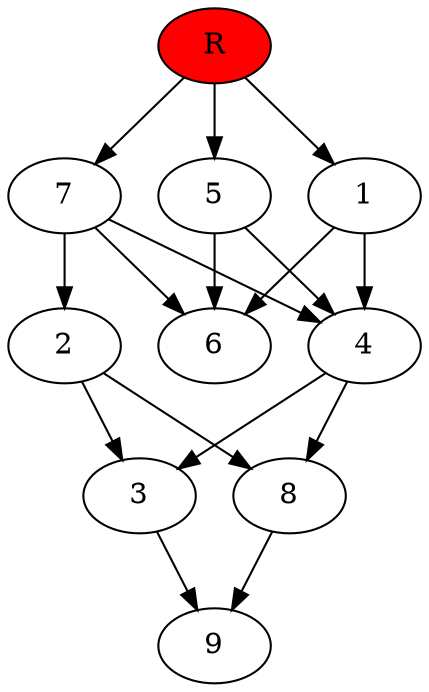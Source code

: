 digraph prb62425 {
	1
	2
	3
	4
	5
	6
	7
	8
	R [fillcolor="#ff0000" style=filled]
	1 -> 4
	1 -> 6
	2 -> 3
	2 -> 8
	3 -> 9
	4 -> 3
	4 -> 8
	5 -> 4
	5 -> 6
	7 -> 2
	7 -> 4
	7 -> 6
	8 -> 9
	R -> 1
	R -> 5
	R -> 7
}
